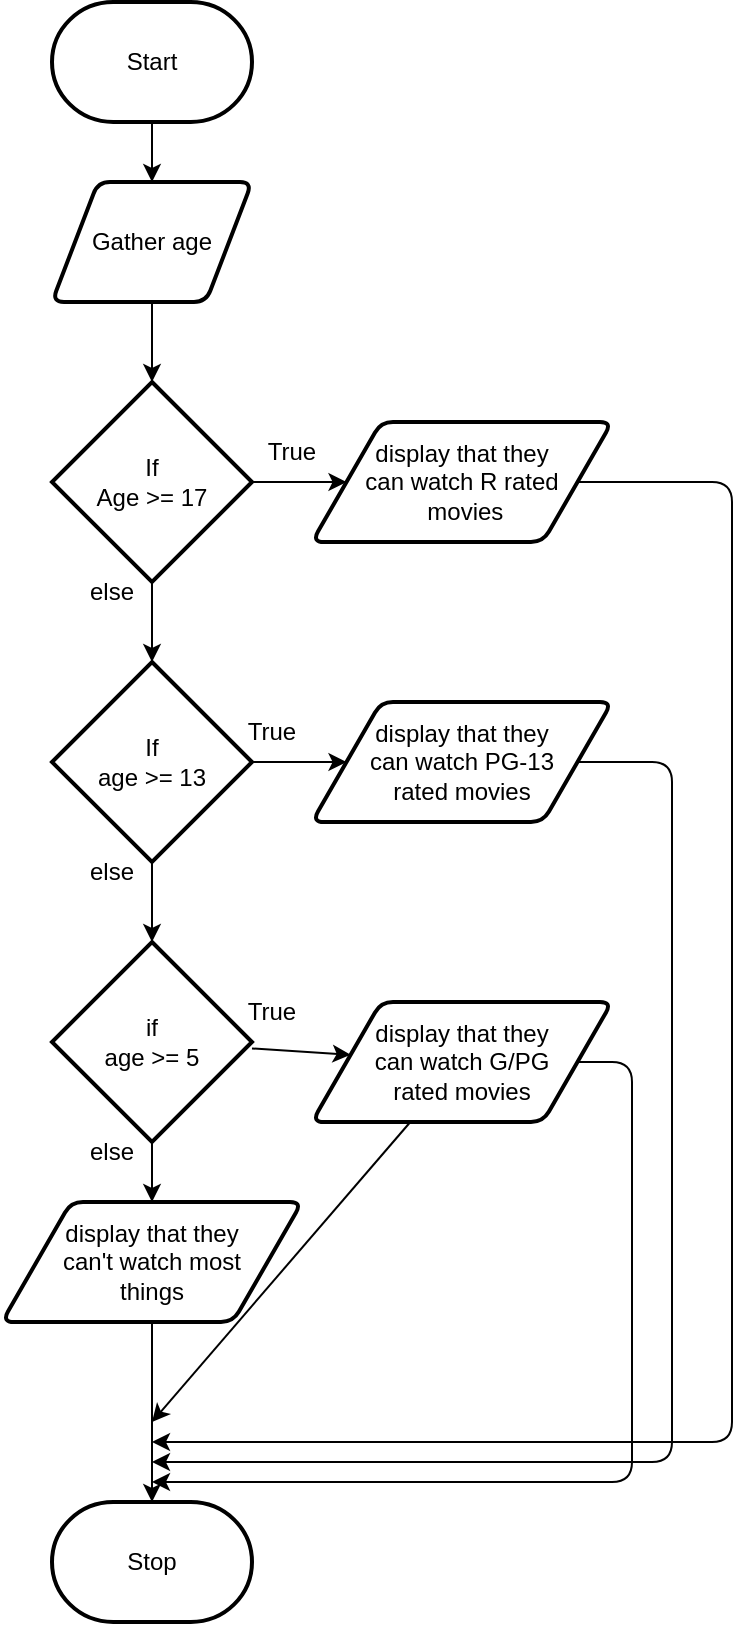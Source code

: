 <mxfile>
    <diagram id="HIP3nbAZw_EuaXWnEj3U" name="Page-1">
        <mxGraphModel dx="1726" dy="666" grid="1" gridSize="10" guides="1" tooltips="1" connect="1" arrows="1" fold="1" page="1" pageScale="1" pageWidth="850" pageHeight="1100" math="0" shadow="0">
            <root>
                <mxCell id="0"/>
                <mxCell id="1" parent="0"/>
                <mxCell id="5" style="edgeStyle=none;html=1;" edge="1" parent="1" source="2" target="4">
                    <mxGeometry relative="1" as="geometry"/>
                </mxCell>
                <mxCell id="2" value="Start" style="strokeWidth=2;html=1;shape=mxgraph.flowchart.terminator;whiteSpace=wrap;" parent="1" vertex="1">
                    <mxGeometry x="230" y="310" width="100" height="60" as="geometry"/>
                </mxCell>
                <mxCell id="3" value="Stop" style="strokeWidth=2;html=1;shape=mxgraph.flowchart.terminator;whiteSpace=wrap;" parent="1" vertex="1">
                    <mxGeometry x="230" y="1060" width="100" height="60" as="geometry"/>
                </mxCell>
                <mxCell id="9" style="edgeStyle=none;html=1;" edge="1" parent="1" source="4" target="6">
                    <mxGeometry relative="1" as="geometry"/>
                </mxCell>
                <mxCell id="4" value="Gather age" style="shape=parallelogram;html=1;strokeWidth=2;perimeter=parallelogramPerimeter;whiteSpace=wrap;rounded=1;arcSize=12;size=0.23;" vertex="1" parent="1">
                    <mxGeometry x="230" y="400" width="100" height="60" as="geometry"/>
                </mxCell>
                <mxCell id="10" style="edgeStyle=none;html=1;" edge="1" parent="1" source="6" target="7">
                    <mxGeometry relative="1" as="geometry"/>
                </mxCell>
                <mxCell id="19" style="edgeStyle=none;html=1;" edge="1" parent="1" source="6" target="12">
                    <mxGeometry relative="1" as="geometry"/>
                </mxCell>
                <mxCell id="6" value="If&lt;br&gt;Age &amp;gt;= 17" style="strokeWidth=2;html=1;shape=mxgraph.flowchart.decision;whiteSpace=wrap;" vertex="1" parent="1">
                    <mxGeometry x="230" y="500" width="100" height="100" as="geometry"/>
                </mxCell>
                <mxCell id="11" style="edgeStyle=none;html=1;" edge="1" parent="1" source="7" target="8">
                    <mxGeometry relative="1" as="geometry"/>
                </mxCell>
                <mxCell id="21" style="edgeStyle=none;html=1;" edge="1" parent="1" source="7" target="13">
                    <mxGeometry relative="1" as="geometry"/>
                </mxCell>
                <mxCell id="7" value="If&lt;br&gt;age &amp;gt;= 13" style="strokeWidth=2;html=1;shape=mxgraph.flowchart.decision;whiteSpace=wrap;" vertex="1" parent="1">
                    <mxGeometry x="230" y="640" width="100" height="100" as="geometry"/>
                </mxCell>
                <mxCell id="17" style="edgeStyle=none;html=1;" edge="1" parent="1" source="8" target="15">
                    <mxGeometry relative="1" as="geometry"/>
                </mxCell>
                <mxCell id="22" style="edgeStyle=none;html=1;" edge="1" parent="1" source="8" target="14">
                    <mxGeometry relative="1" as="geometry"/>
                </mxCell>
                <mxCell id="8" value="if&lt;br&gt;age &amp;gt;= 5" style="strokeWidth=2;html=1;shape=mxgraph.flowchart.decision;whiteSpace=wrap;" vertex="1" parent="1">
                    <mxGeometry x="230" y="780" width="100" height="100" as="geometry"/>
                </mxCell>
                <mxCell id="24" style="edgeStyle=elbowEdgeStyle;html=1;" edge="1" parent="1" source="12">
                    <mxGeometry relative="1" as="geometry">
                        <mxPoint x="280" y="1030" as="targetPoint"/>
                        <Array as="points">
                            <mxPoint x="570" y="800"/>
                        </Array>
                    </mxGeometry>
                </mxCell>
                <mxCell id="12" value="display that they&lt;br&gt;can watch R rated&lt;br&gt;&amp;nbsp;movies" style="shape=parallelogram;html=1;strokeWidth=2;perimeter=parallelogramPerimeter;whiteSpace=wrap;rounded=1;arcSize=12;size=0.23;" vertex="1" parent="1">
                    <mxGeometry x="360" y="520" width="150" height="60" as="geometry"/>
                </mxCell>
                <mxCell id="25" style="edgeStyle=elbowEdgeStyle;html=1;" edge="1" parent="1" source="13">
                    <mxGeometry relative="1" as="geometry">
                        <mxPoint x="280" y="1040" as="targetPoint"/>
                        <Array as="points">
                            <mxPoint x="540" y="860"/>
                        </Array>
                    </mxGeometry>
                </mxCell>
                <mxCell id="13" value="display that they&lt;br&gt;can watch PG-13 &lt;br&gt;rated movies" style="shape=parallelogram;html=1;strokeWidth=2;perimeter=parallelogramPerimeter;whiteSpace=wrap;rounded=1;arcSize=12;size=0.23;" vertex="1" parent="1">
                    <mxGeometry x="360" y="660" width="150" height="60" as="geometry"/>
                </mxCell>
                <mxCell id="23" style="edgeStyle=none;html=1;" edge="1" parent="1" source="14">
                    <mxGeometry relative="1" as="geometry">
                        <mxPoint x="280" y="1020" as="targetPoint"/>
                    </mxGeometry>
                </mxCell>
                <mxCell id="26" style="edgeStyle=elbowEdgeStyle;html=1;" edge="1" parent="1" source="14">
                    <mxGeometry relative="1" as="geometry">
                        <mxPoint x="280" y="1050" as="targetPoint"/>
                        <Array as="points">
                            <mxPoint x="520" y="930"/>
                        </Array>
                    </mxGeometry>
                </mxCell>
                <mxCell id="14" value="display that they&lt;br&gt;can watch G/PG &lt;br&gt;rated movies" style="shape=parallelogram;html=1;strokeWidth=2;perimeter=parallelogramPerimeter;whiteSpace=wrap;rounded=1;arcSize=12;size=0.23;" vertex="1" parent="1">
                    <mxGeometry x="360" y="810" width="150" height="60" as="geometry"/>
                </mxCell>
                <mxCell id="18" style="edgeStyle=none;html=1;" edge="1" parent="1" source="15" target="3">
                    <mxGeometry relative="1" as="geometry"/>
                </mxCell>
                <mxCell id="15" value="display that they&lt;br&gt;can't watch most&lt;br&gt;things" style="shape=parallelogram;html=1;strokeWidth=2;perimeter=parallelogramPerimeter;whiteSpace=wrap;rounded=1;arcSize=12;size=0.23;" vertex="1" parent="1">
                    <mxGeometry x="205" y="910" width="150" height="60" as="geometry"/>
                </mxCell>
                <mxCell id="28" value="True" style="text;html=1;strokeColor=none;fillColor=none;align=center;verticalAlign=middle;whiteSpace=wrap;rounded=0;" vertex="1" parent="1">
                    <mxGeometry x="320" y="520" width="60" height="30" as="geometry"/>
                </mxCell>
                <mxCell id="29" value="True" style="text;html=1;strokeColor=none;fillColor=none;align=center;verticalAlign=middle;whiteSpace=wrap;rounded=0;" vertex="1" parent="1">
                    <mxGeometry x="310" y="660" width="60" height="30" as="geometry"/>
                </mxCell>
                <mxCell id="30" value="True" style="text;html=1;strokeColor=none;fillColor=none;align=center;verticalAlign=middle;whiteSpace=wrap;rounded=0;" vertex="1" parent="1">
                    <mxGeometry x="310" y="800" width="60" height="30" as="geometry"/>
                </mxCell>
                <mxCell id="31" value="else" style="text;html=1;strokeColor=none;fillColor=none;align=center;verticalAlign=middle;whiteSpace=wrap;rounded=0;" vertex="1" parent="1">
                    <mxGeometry x="230" y="590" width="60" height="30" as="geometry"/>
                </mxCell>
                <mxCell id="32" value="else" style="text;html=1;strokeColor=none;fillColor=none;align=center;verticalAlign=middle;whiteSpace=wrap;rounded=0;" vertex="1" parent="1">
                    <mxGeometry x="230" y="730" width="60" height="30" as="geometry"/>
                </mxCell>
                <mxCell id="33" value="else" style="text;html=1;strokeColor=none;fillColor=none;align=center;verticalAlign=middle;whiteSpace=wrap;rounded=0;" vertex="1" parent="1">
                    <mxGeometry x="230" y="870" width="60" height="30" as="geometry"/>
                </mxCell>
            </root>
        </mxGraphModel>
    </diagram>
</mxfile>